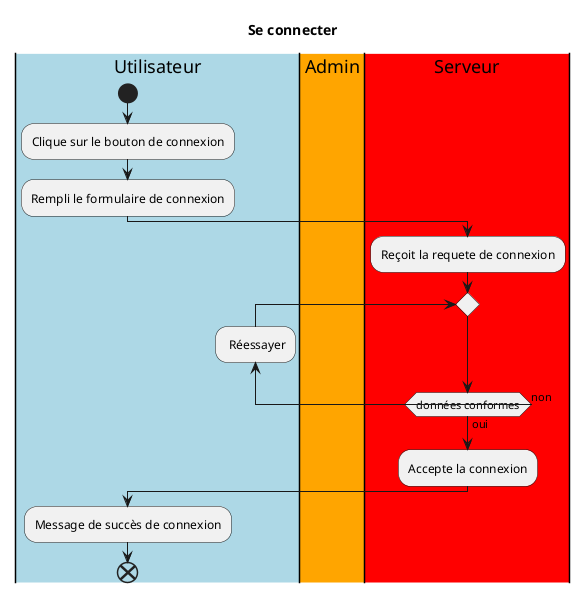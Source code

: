 @startuml CineCourts
title "Se connecter"

|#LightBlue|Utilisateur|
|#Orange|Admin|
|#Red|Serveur|

|Utilisateur|
    start
    :Clique sur le bouton de connexion;
    :Rempli le formulaire de connexion;
    |Serveur|
    :Reçoit la requete de connexion;
    repeat
        |Utilisateur|
        backward: Réessayer;
        |Serveur|
        repeatwhile (données conformes) is (non) not (oui)
        :Accepte la connexion;
        |Utilisateur|
        :Message de succès de connexion;
        end

@enduml
